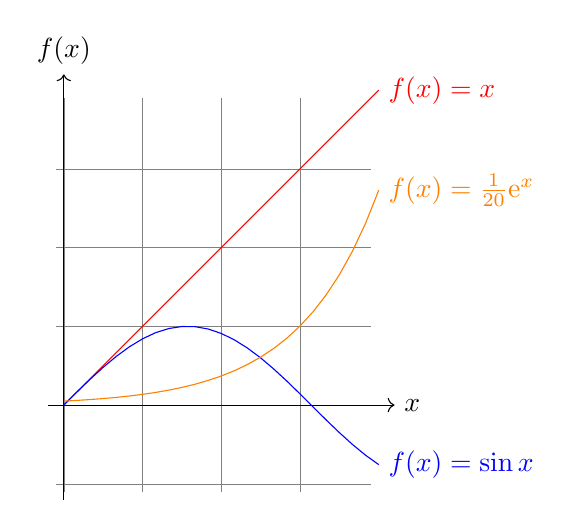 \begin{tikzpicture}[domain=0:4]
  \draw[very thin,color=gray] (-0.1,-1.1) grid (3.9,3.9);

  \draw[->] (-0.2,0) -- (4.2,0) node[right] {$x$};
  \draw[->] (0,-1.2) -- (0,4.2) node[above] {$f(x)$};

  \draw[color=red]    plot (\x,\x)             node[right] {$f(x) =x$};
  % \x r means to convert '\x' from degrees to _r_adians:
  \draw[color=blue]   plot (\x,{sin(\x r)})    node[right] {$f(x) = \sin x$};
  \draw[color=orange] plot (\x,{0.05*exp(\x)}) node[right] {$f(x) = \frac{1}{20} \mathrm e^x$};
\end{tikzpicture}